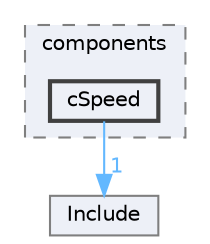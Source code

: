 digraph "src/Client/Engine/components/cSpeed"
{
 // LATEX_PDF_SIZE
  bgcolor="transparent";
  edge [fontname=Helvetica,fontsize=10,labelfontname=Helvetica,labelfontsize=10];
  node [fontname=Helvetica,fontsize=10,shape=box,height=0.2,width=0.4];
  compound=true
  subgraph clusterdir_9b68175f6ec59f2f53caec43c273a8c1 {
    graph [ bgcolor="#edf0f7", pencolor="grey50", label="components", fontname=Helvetica,fontsize=10 style="filled,dashed", URL="dir_9b68175f6ec59f2f53caec43c273a8c1.html",tooltip=""]
  dir_f904eb844e8e5259f4fee80d1e6fb625 [label="cSpeed", fillcolor="#edf0f7", color="grey25", style="filled,bold", URL="dir_f904eb844e8e5259f4fee80d1e6fb625.html",tooltip=""];
  }
  dir_5ee0edab4fbf36cc7e28fbed4f17b370 [label="Include", fillcolor="#edf0f7", color="grey50", style="filled", URL="dir_5ee0edab4fbf36cc7e28fbed4f17b370.html",tooltip=""];
  dir_f904eb844e8e5259f4fee80d1e6fb625->dir_5ee0edab4fbf36cc7e28fbed4f17b370 [headlabel="1", labeldistance=1.5 headhref="dir_000011_000014.html" color="steelblue1" fontcolor="steelblue1"];
}
